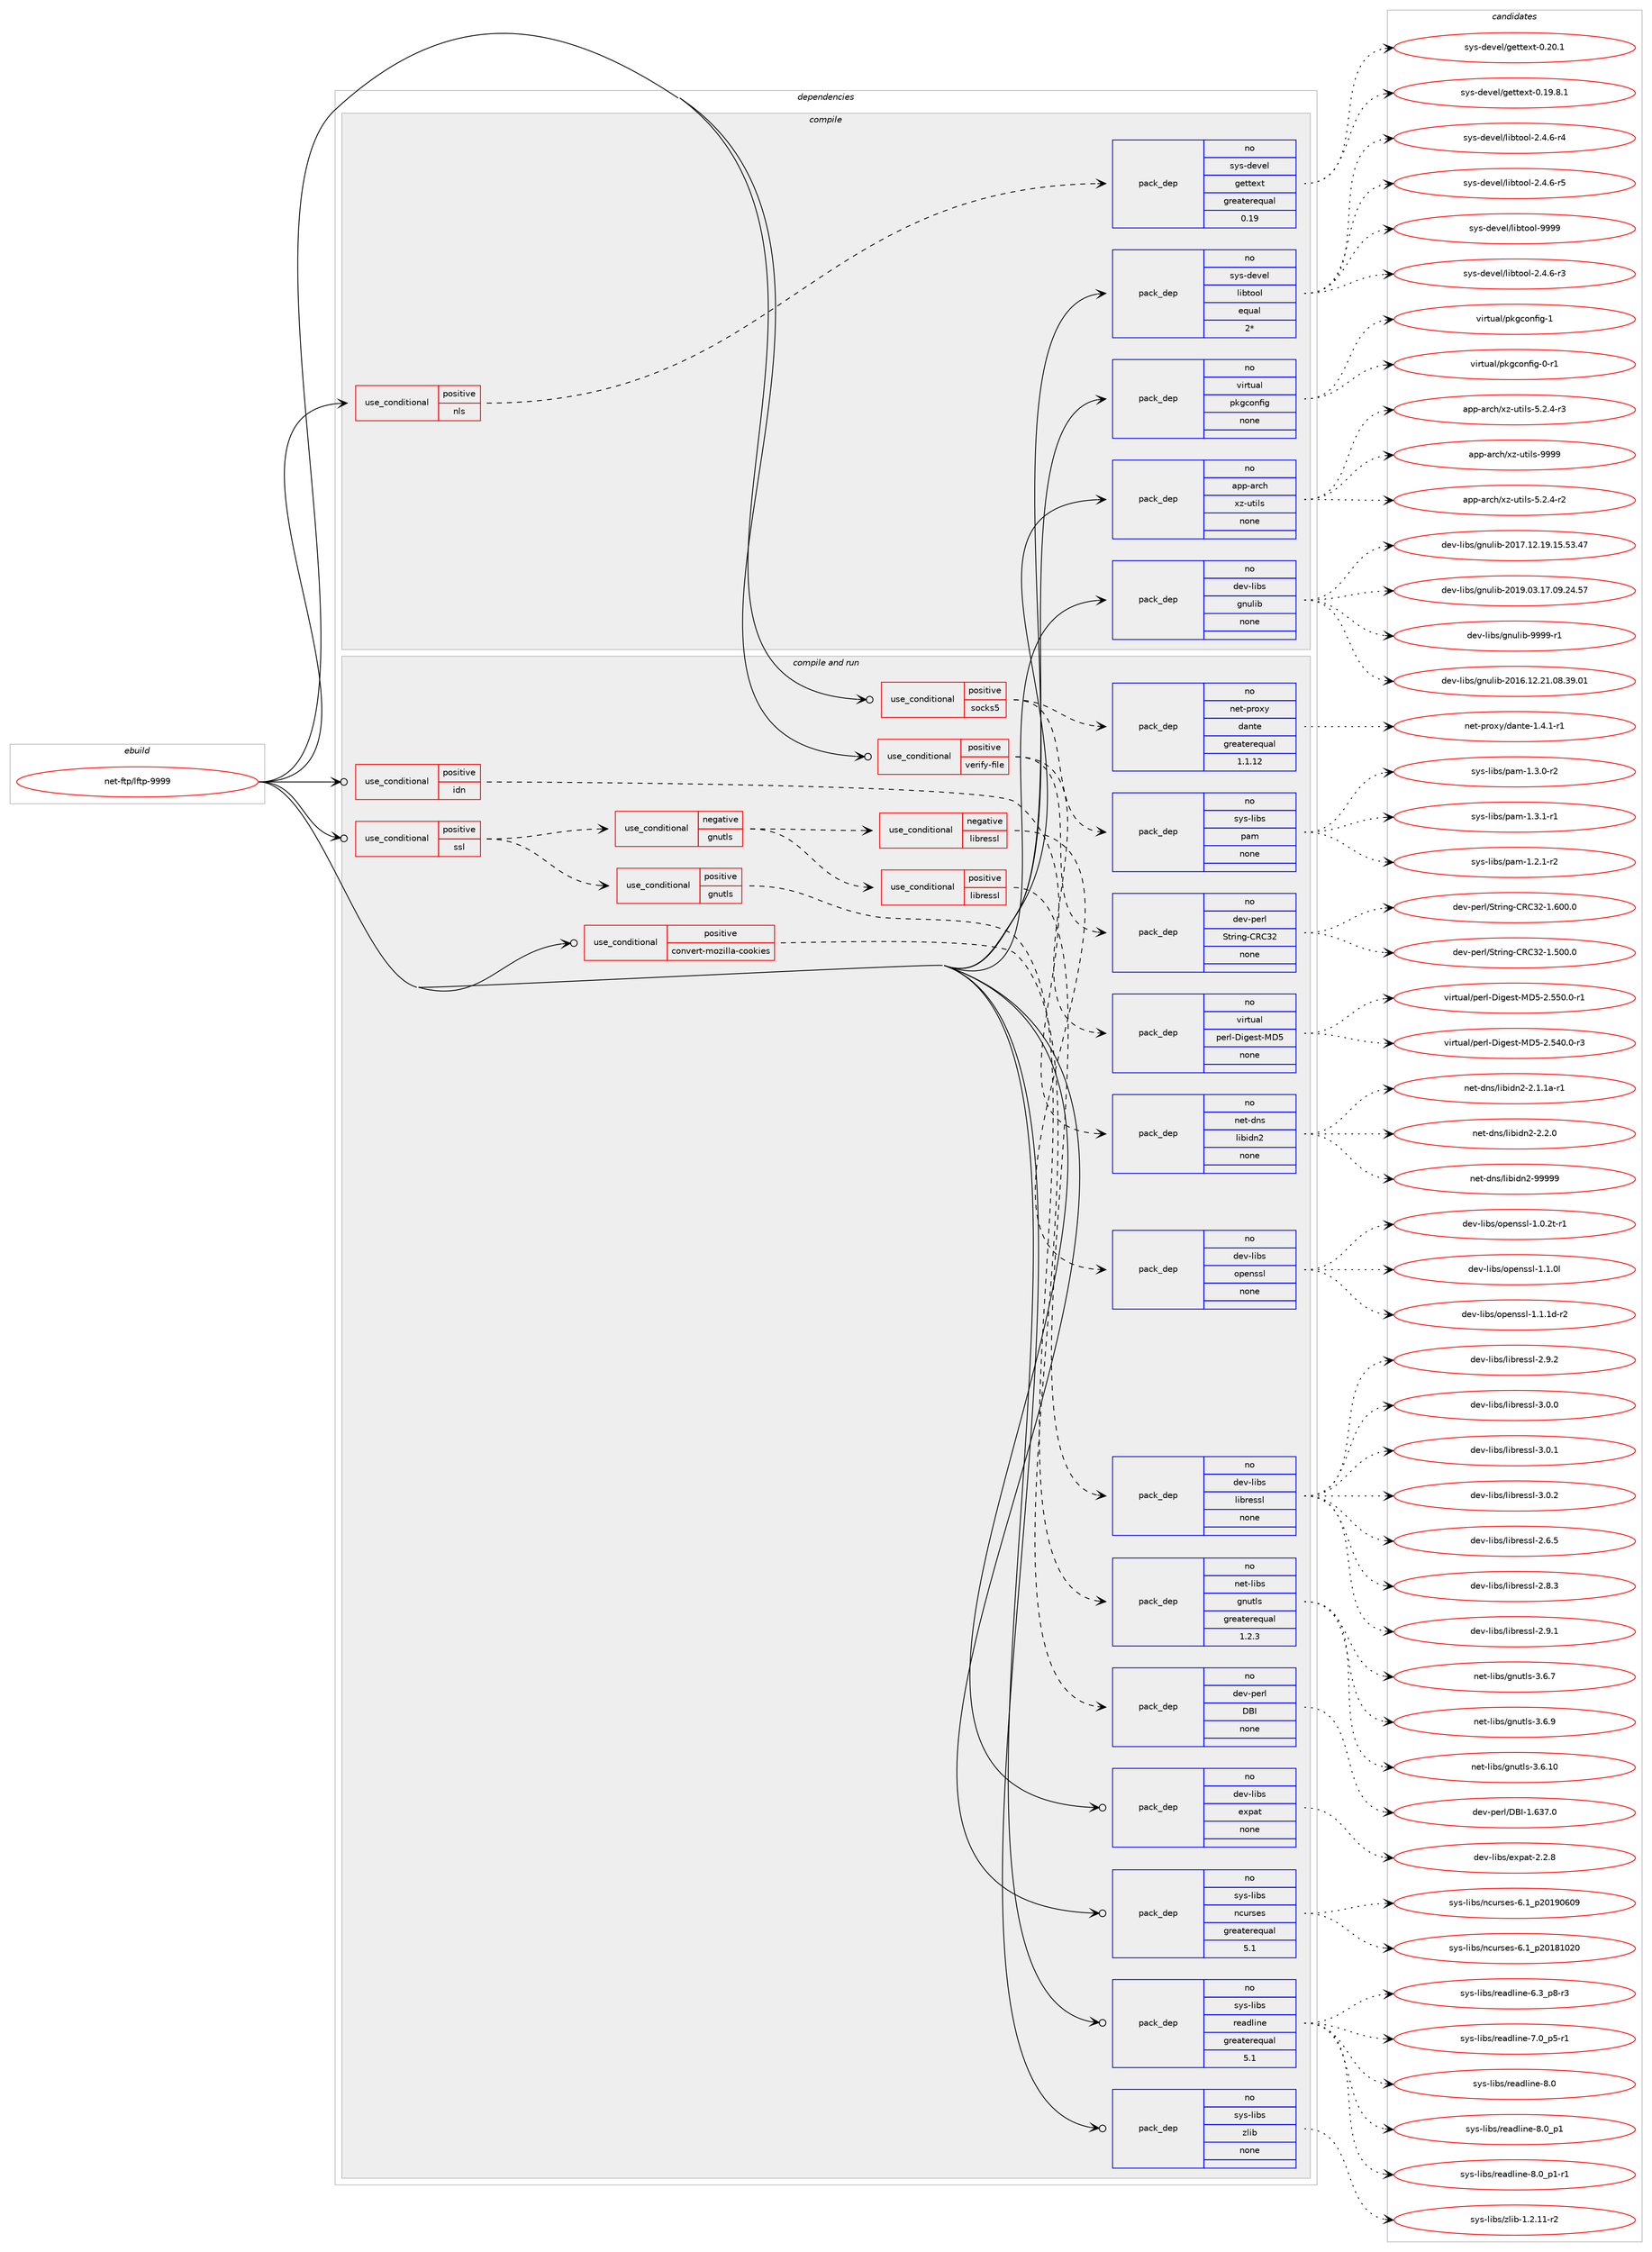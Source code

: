 digraph prolog {

# *************
# Graph options
# *************

newrank=true;
concentrate=true;
compound=true;
graph [rankdir=LR,fontname=Helvetica,fontsize=10,ranksep=1.5];#, ranksep=2.5, nodesep=0.2];
edge  [arrowhead=vee];
node  [fontname=Helvetica,fontsize=10];

# **********
# The ebuild
# **********

subgraph cluster_leftcol {
color=gray;
rank=same;
label=<<i>ebuild</i>>;
id [label="net-ftp/lftp-9999", color=red, width=4, href="../net-ftp/lftp-9999.svg"];
}

# ****************
# The dependencies
# ****************

subgraph cluster_midcol {
color=gray;
label=<<i>dependencies</i>>;
subgraph cluster_compile {
fillcolor="#eeeeee";
style=filled;
label=<<i>compile</i>>;
subgraph cond200089 {
dependency821349 [label=<<TABLE BORDER="0" CELLBORDER="1" CELLSPACING="0" CELLPADDING="4"><TR><TD ROWSPAN="3" CELLPADDING="10">use_conditional</TD></TR><TR><TD>positive</TD></TR><TR><TD>nls</TD></TR></TABLE>>, shape=none, color=red];
subgraph pack606886 {
dependency821350 [label=<<TABLE BORDER="0" CELLBORDER="1" CELLSPACING="0" CELLPADDING="4" WIDTH="220"><TR><TD ROWSPAN="6" CELLPADDING="30">pack_dep</TD></TR><TR><TD WIDTH="110">no</TD></TR><TR><TD>sys-devel</TD></TR><TR><TD>gettext</TD></TR><TR><TD>greaterequal</TD></TR><TR><TD>0.19</TD></TR></TABLE>>, shape=none, color=blue];
}
dependency821349:e -> dependency821350:w [weight=20,style="dashed",arrowhead="vee"];
}
id:e -> dependency821349:w [weight=20,style="solid",arrowhead="vee"];
subgraph pack606887 {
dependency821351 [label=<<TABLE BORDER="0" CELLBORDER="1" CELLSPACING="0" CELLPADDING="4" WIDTH="220"><TR><TD ROWSPAN="6" CELLPADDING="30">pack_dep</TD></TR><TR><TD WIDTH="110">no</TD></TR><TR><TD>app-arch</TD></TR><TR><TD>xz-utils</TD></TR><TR><TD>none</TD></TR><TR><TD></TD></TR></TABLE>>, shape=none, color=blue];
}
id:e -> dependency821351:w [weight=20,style="solid",arrowhead="vee"];
subgraph pack606888 {
dependency821352 [label=<<TABLE BORDER="0" CELLBORDER="1" CELLSPACING="0" CELLPADDING="4" WIDTH="220"><TR><TD ROWSPAN="6" CELLPADDING="30">pack_dep</TD></TR><TR><TD WIDTH="110">no</TD></TR><TR><TD>dev-libs</TD></TR><TR><TD>gnulib</TD></TR><TR><TD>none</TD></TR><TR><TD></TD></TR></TABLE>>, shape=none, color=blue];
}
id:e -> dependency821352:w [weight=20,style="solid",arrowhead="vee"];
subgraph pack606889 {
dependency821353 [label=<<TABLE BORDER="0" CELLBORDER="1" CELLSPACING="0" CELLPADDING="4" WIDTH="220"><TR><TD ROWSPAN="6" CELLPADDING="30">pack_dep</TD></TR><TR><TD WIDTH="110">no</TD></TR><TR><TD>sys-devel</TD></TR><TR><TD>libtool</TD></TR><TR><TD>equal</TD></TR><TR><TD>2*</TD></TR></TABLE>>, shape=none, color=blue];
}
id:e -> dependency821353:w [weight=20,style="solid",arrowhead="vee"];
subgraph pack606890 {
dependency821354 [label=<<TABLE BORDER="0" CELLBORDER="1" CELLSPACING="0" CELLPADDING="4" WIDTH="220"><TR><TD ROWSPAN="6" CELLPADDING="30">pack_dep</TD></TR><TR><TD WIDTH="110">no</TD></TR><TR><TD>virtual</TD></TR><TR><TD>pkgconfig</TD></TR><TR><TD>none</TD></TR><TR><TD></TD></TR></TABLE>>, shape=none, color=blue];
}
id:e -> dependency821354:w [weight=20,style="solid",arrowhead="vee"];
}
subgraph cluster_compileandrun {
fillcolor="#eeeeee";
style=filled;
label=<<i>compile and run</i>>;
subgraph cond200090 {
dependency821355 [label=<<TABLE BORDER="0" CELLBORDER="1" CELLSPACING="0" CELLPADDING="4"><TR><TD ROWSPAN="3" CELLPADDING="10">use_conditional</TD></TR><TR><TD>positive</TD></TR><TR><TD>convert-mozilla-cookies</TD></TR></TABLE>>, shape=none, color=red];
subgraph pack606891 {
dependency821356 [label=<<TABLE BORDER="0" CELLBORDER="1" CELLSPACING="0" CELLPADDING="4" WIDTH="220"><TR><TD ROWSPAN="6" CELLPADDING="30">pack_dep</TD></TR><TR><TD WIDTH="110">no</TD></TR><TR><TD>dev-perl</TD></TR><TR><TD>DBI</TD></TR><TR><TD>none</TD></TR><TR><TD></TD></TR></TABLE>>, shape=none, color=blue];
}
dependency821355:e -> dependency821356:w [weight=20,style="dashed",arrowhead="vee"];
}
id:e -> dependency821355:w [weight=20,style="solid",arrowhead="odotvee"];
subgraph cond200091 {
dependency821357 [label=<<TABLE BORDER="0" CELLBORDER="1" CELLSPACING="0" CELLPADDING="4"><TR><TD ROWSPAN="3" CELLPADDING="10">use_conditional</TD></TR><TR><TD>positive</TD></TR><TR><TD>idn</TD></TR></TABLE>>, shape=none, color=red];
subgraph pack606892 {
dependency821358 [label=<<TABLE BORDER="0" CELLBORDER="1" CELLSPACING="0" CELLPADDING="4" WIDTH="220"><TR><TD ROWSPAN="6" CELLPADDING="30">pack_dep</TD></TR><TR><TD WIDTH="110">no</TD></TR><TR><TD>net-dns</TD></TR><TR><TD>libidn2</TD></TR><TR><TD>none</TD></TR><TR><TD></TD></TR></TABLE>>, shape=none, color=blue];
}
dependency821357:e -> dependency821358:w [weight=20,style="dashed",arrowhead="vee"];
}
id:e -> dependency821357:w [weight=20,style="solid",arrowhead="odotvee"];
subgraph cond200092 {
dependency821359 [label=<<TABLE BORDER="0" CELLBORDER="1" CELLSPACING="0" CELLPADDING="4"><TR><TD ROWSPAN="3" CELLPADDING="10">use_conditional</TD></TR><TR><TD>positive</TD></TR><TR><TD>socks5</TD></TR></TABLE>>, shape=none, color=red];
subgraph pack606893 {
dependency821360 [label=<<TABLE BORDER="0" CELLBORDER="1" CELLSPACING="0" CELLPADDING="4" WIDTH="220"><TR><TD ROWSPAN="6" CELLPADDING="30">pack_dep</TD></TR><TR><TD WIDTH="110">no</TD></TR><TR><TD>net-proxy</TD></TR><TR><TD>dante</TD></TR><TR><TD>greaterequal</TD></TR><TR><TD>1.1.12</TD></TR></TABLE>>, shape=none, color=blue];
}
dependency821359:e -> dependency821360:w [weight=20,style="dashed",arrowhead="vee"];
subgraph pack606894 {
dependency821361 [label=<<TABLE BORDER="0" CELLBORDER="1" CELLSPACING="0" CELLPADDING="4" WIDTH="220"><TR><TD ROWSPAN="6" CELLPADDING="30">pack_dep</TD></TR><TR><TD WIDTH="110">no</TD></TR><TR><TD>sys-libs</TD></TR><TR><TD>pam</TD></TR><TR><TD>none</TD></TR><TR><TD></TD></TR></TABLE>>, shape=none, color=blue];
}
dependency821359:e -> dependency821361:w [weight=20,style="dashed",arrowhead="vee"];
}
id:e -> dependency821359:w [weight=20,style="solid",arrowhead="odotvee"];
subgraph cond200093 {
dependency821362 [label=<<TABLE BORDER="0" CELLBORDER="1" CELLSPACING="0" CELLPADDING="4"><TR><TD ROWSPAN="3" CELLPADDING="10">use_conditional</TD></TR><TR><TD>positive</TD></TR><TR><TD>ssl</TD></TR></TABLE>>, shape=none, color=red];
subgraph cond200094 {
dependency821363 [label=<<TABLE BORDER="0" CELLBORDER="1" CELLSPACING="0" CELLPADDING="4"><TR><TD ROWSPAN="3" CELLPADDING="10">use_conditional</TD></TR><TR><TD>positive</TD></TR><TR><TD>gnutls</TD></TR></TABLE>>, shape=none, color=red];
subgraph pack606895 {
dependency821364 [label=<<TABLE BORDER="0" CELLBORDER="1" CELLSPACING="0" CELLPADDING="4" WIDTH="220"><TR><TD ROWSPAN="6" CELLPADDING="30">pack_dep</TD></TR><TR><TD WIDTH="110">no</TD></TR><TR><TD>net-libs</TD></TR><TR><TD>gnutls</TD></TR><TR><TD>greaterequal</TD></TR><TR><TD>1.2.3</TD></TR></TABLE>>, shape=none, color=blue];
}
dependency821363:e -> dependency821364:w [weight=20,style="dashed",arrowhead="vee"];
}
dependency821362:e -> dependency821363:w [weight=20,style="dashed",arrowhead="vee"];
subgraph cond200095 {
dependency821365 [label=<<TABLE BORDER="0" CELLBORDER="1" CELLSPACING="0" CELLPADDING="4"><TR><TD ROWSPAN="3" CELLPADDING="10">use_conditional</TD></TR><TR><TD>negative</TD></TR><TR><TD>gnutls</TD></TR></TABLE>>, shape=none, color=red];
subgraph cond200096 {
dependency821366 [label=<<TABLE BORDER="0" CELLBORDER="1" CELLSPACING="0" CELLPADDING="4"><TR><TD ROWSPAN="3" CELLPADDING="10">use_conditional</TD></TR><TR><TD>negative</TD></TR><TR><TD>libressl</TD></TR></TABLE>>, shape=none, color=red];
subgraph pack606896 {
dependency821367 [label=<<TABLE BORDER="0" CELLBORDER="1" CELLSPACING="0" CELLPADDING="4" WIDTH="220"><TR><TD ROWSPAN="6" CELLPADDING="30">pack_dep</TD></TR><TR><TD WIDTH="110">no</TD></TR><TR><TD>dev-libs</TD></TR><TR><TD>openssl</TD></TR><TR><TD>none</TD></TR><TR><TD></TD></TR></TABLE>>, shape=none, color=blue];
}
dependency821366:e -> dependency821367:w [weight=20,style="dashed",arrowhead="vee"];
}
dependency821365:e -> dependency821366:w [weight=20,style="dashed",arrowhead="vee"];
subgraph cond200097 {
dependency821368 [label=<<TABLE BORDER="0" CELLBORDER="1" CELLSPACING="0" CELLPADDING="4"><TR><TD ROWSPAN="3" CELLPADDING="10">use_conditional</TD></TR><TR><TD>positive</TD></TR><TR><TD>libressl</TD></TR></TABLE>>, shape=none, color=red];
subgraph pack606897 {
dependency821369 [label=<<TABLE BORDER="0" CELLBORDER="1" CELLSPACING="0" CELLPADDING="4" WIDTH="220"><TR><TD ROWSPAN="6" CELLPADDING="30">pack_dep</TD></TR><TR><TD WIDTH="110">no</TD></TR><TR><TD>dev-libs</TD></TR><TR><TD>libressl</TD></TR><TR><TD>none</TD></TR><TR><TD></TD></TR></TABLE>>, shape=none, color=blue];
}
dependency821368:e -> dependency821369:w [weight=20,style="dashed",arrowhead="vee"];
}
dependency821365:e -> dependency821368:w [weight=20,style="dashed",arrowhead="vee"];
}
dependency821362:e -> dependency821365:w [weight=20,style="dashed",arrowhead="vee"];
}
id:e -> dependency821362:w [weight=20,style="solid",arrowhead="odotvee"];
subgraph cond200098 {
dependency821370 [label=<<TABLE BORDER="0" CELLBORDER="1" CELLSPACING="0" CELLPADDING="4"><TR><TD ROWSPAN="3" CELLPADDING="10">use_conditional</TD></TR><TR><TD>positive</TD></TR><TR><TD>verify-file</TD></TR></TABLE>>, shape=none, color=red];
subgraph pack606898 {
dependency821371 [label=<<TABLE BORDER="0" CELLBORDER="1" CELLSPACING="0" CELLPADDING="4" WIDTH="220"><TR><TD ROWSPAN="6" CELLPADDING="30">pack_dep</TD></TR><TR><TD WIDTH="110">no</TD></TR><TR><TD>dev-perl</TD></TR><TR><TD>String-CRC32</TD></TR><TR><TD>none</TD></TR><TR><TD></TD></TR></TABLE>>, shape=none, color=blue];
}
dependency821370:e -> dependency821371:w [weight=20,style="dashed",arrowhead="vee"];
subgraph pack606899 {
dependency821372 [label=<<TABLE BORDER="0" CELLBORDER="1" CELLSPACING="0" CELLPADDING="4" WIDTH="220"><TR><TD ROWSPAN="6" CELLPADDING="30">pack_dep</TD></TR><TR><TD WIDTH="110">no</TD></TR><TR><TD>virtual</TD></TR><TR><TD>perl-Digest-MD5</TD></TR><TR><TD>none</TD></TR><TR><TD></TD></TR></TABLE>>, shape=none, color=blue];
}
dependency821370:e -> dependency821372:w [weight=20,style="dashed",arrowhead="vee"];
}
id:e -> dependency821370:w [weight=20,style="solid",arrowhead="odotvee"];
subgraph pack606900 {
dependency821373 [label=<<TABLE BORDER="0" CELLBORDER="1" CELLSPACING="0" CELLPADDING="4" WIDTH="220"><TR><TD ROWSPAN="6" CELLPADDING="30">pack_dep</TD></TR><TR><TD WIDTH="110">no</TD></TR><TR><TD>dev-libs</TD></TR><TR><TD>expat</TD></TR><TR><TD>none</TD></TR><TR><TD></TD></TR></TABLE>>, shape=none, color=blue];
}
id:e -> dependency821373:w [weight=20,style="solid",arrowhead="odotvee"];
subgraph pack606901 {
dependency821374 [label=<<TABLE BORDER="0" CELLBORDER="1" CELLSPACING="0" CELLPADDING="4" WIDTH="220"><TR><TD ROWSPAN="6" CELLPADDING="30">pack_dep</TD></TR><TR><TD WIDTH="110">no</TD></TR><TR><TD>sys-libs</TD></TR><TR><TD>ncurses</TD></TR><TR><TD>greaterequal</TD></TR><TR><TD>5.1</TD></TR></TABLE>>, shape=none, color=blue];
}
id:e -> dependency821374:w [weight=20,style="solid",arrowhead="odotvee"];
subgraph pack606902 {
dependency821375 [label=<<TABLE BORDER="0" CELLBORDER="1" CELLSPACING="0" CELLPADDING="4" WIDTH="220"><TR><TD ROWSPAN="6" CELLPADDING="30">pack_dep</TD></TR><TR><TD WIDTH="110">no</TD></TR><TR><TD>sys-libs</TD></TR><TR><TD>readline</TD></TR><TR><TD>greaterequal</TD></TR><TR><TD>5.1</TD></TR></TABLE>>, shape=none, color=blue];
}
id:e -> dependency821375:w [weight=20,style="solid",arrowhead="odotvee"];
subgraph pack606903 {
dependency821376 [label=<<TABLE BORDER="0" CELLBORDER="1" CELLSPACING="0" CELLPADDING="4" WIDTH="220"><TR><TD ROWSPAN="6" CELLPADDING="30">pack_dep</TD></TR><TR><TD WIDTH="110">no</TD></TR><TR><TD>sys-libs</TD></TR><TR><TD>zlib</TD></TR><TR><TD>none</TD></TR><TR><TD></TD></TR></TABLE>>, shape=none, color=blue];
}
id:e -> dependency821376:w [weight=20,style="solid",arrowhead="odotvee"];
}
subgraph cluster_run {
fillcolor="#eeeeee";
style=filled;
label=<<i>run</i>>;
}
}

# **************
# The candidates
# **************

subgraph cluster_choices {
rank=same;
color=gray;
label=<<i>candidates</i>>;

subgraph choice606886 {
color=black;
nodesep=1;
choice1151211154510010111810110847103101116116101120116454846495746564649 [label="sys-devel/gettext-0.19.8.1", color=red, width=4,href="../sys-devel/gettext-0.19.8.1.svg"];
choice115121115451001011181011084710310111611610112011645484650484649 [label="sys-devel/gettext-0.20.1", color=red, width=4,href="../sys-devel/gettext-0.20.1.svg"];
dependency821350:e -> choice1151211154510010111810110847103101116116101120116454846495746564649:w [style=dotted,weight="100"];
dependency821350:e -> choice115121115451001011181011084710310111611610112011645484650484649:w [style=dotted,weight="100"];
}
subgraph choice606887 {
color=black;
nodesep=1;
choice9711211245971149910447120122451171161051081154553465046524511450 [label="app-arch/xz-utils-5.2.4-r2", color=red, width=4,href="../app-arch/xz-utils-5.2.4-r2.svg"];
choice9711211245971149910447120122451171161051081154553465046524511451 [label="app-arch/xz-utils-5.2.4-r3", color=red, width=4,href="../app-arch/xz-utils-5.2.4-r3.svg"];
choice9711211245971149910447120122451171161051081154557575757 [label="app-arch/xz-utils-9999", color=red, width=4,href="../app-arch/xz-utils-9999.svg"];
dependency821351:e -> choice9711211245971149910447120122451171161051081154553465046524511450:w [style=dotted,weight="100"];
dependency821351:e -> choice9711211245971149910447120122451171161051081154553465046524511451:w [style=dotted,weight="100"];
dependency821351:e -> choice9711211245971149910447120122451171161051081154557575757:w [style=dotted,weight="100"];
}
subgraph choice606888 {
color=black;
nodesep=1;
choice100101118451081059811547103110117108105984550484954464950465049464856465157464849 [label="dev-libs/gnulib-2016.12.21.08.39.01", color=red, width=4,href="../dev-libs/gnulib-2016.12.21.08.39.01.svg"];
choice100101118451081059811547103110117108105984550484955464950464957464953465351465255 [label="dev-libs/gnulib-2017.12.19.15.53.47", color=red, width=4,href="../dev-libs/gnulib-2017.12.19.15.53.47.svg"];
choice100101118451081059811547103110117108105984550484957464851464955464857465052465355 [label="dev-libs/gnulib-2019.03.17.09.24.57", color=red, width=4,href="../dev-libs/gnulib-2019.03.17.09.24.57.svg"];
choice1001011184510810598115471031101171081059845575757574511449 [label="dev-libs/gnulib-9999-r1", color=red, width=4,href="../dev-libs/gnulib-9999-r1.svg"];
dependency821352:e -> choice100101118451081059811547103110117108105984550484954464950465049464856465157464849:w [style=dotted,weight="100"];
dependency821352:e -> choice100101118451081059811547103110117108105984550484955464950464957464953465351465255:w [style=dotted,weight="100"];
dependency821352:e -> choice100101118451081059811547103110117108105984550484957464851464955464857465052465355:w [style=dotted,weight="100"];
dependency821352:e -> choice1001011184510810598115471031101171081059845575757574511449:w [style=dotted,weight="100"];
}
subgraph choice606889 {
color=black;
nodesep=1;
choice1151211154510010111810110847108105981161111111084550465246544511451 [label="sys-devel/libtool-2.4.6-r3", color=red, width=4,href="../sys-devel/libtool-2.4.6-r3.svg"];
choice1151211154510010111810110847108105981161111111084550465246544511452 [label="sys-devel/libtool-2.4.6-r4", color=red, width=4,href="../sys-devel/libtool-2.4.6-r4.svg"];
choice1151211154510010111810110847108105981161111111084550465246544511453 [label="sys-devel/libtool-2.4.6-r5", color=red, width=4,href="../sys-devel/libtool-2.4.6-r5.svg"];
choice1151211154510010111810110847108105981161111111084557575757 [label="sys-devel/libtool-9999", color=red, width=4,href="../sys-devel/libtool-9999.svg"];
dependency821353:e -> choice1151211154510010111810110847108105981161111111084550465246544511451:w [style=dotted,weight="100"];
dependency821353:e -> choice1151211154510010111810110847108105981161111111084550465246544511452:w [style=dotted,weight="100"];
dependency821353:e -> choice1151211154510010111810110847108105981161111111084550465246544511453:w [style=dotted,weight="100"];
dependency821353:e -> choice1151211154510010111810110847108105981161111111084557575757:w [style=dotted,weight="100"];
}
subgraph choice606890 {
color=black;
nodesep=1;
choice11810511411611797108471121071039911111010210510345484511449 [label="virtual/pkgconfig-0-r1", color=red, width=4,href="../virtual/pkgconfig-0-r1.svg"];
choice1181051141161179710847112107103991111101021051034549 [label="virtual/pkgconfig-1", color=red, width=4,href="../virtual/pkgconfig-1.svg"];
dependency821354:e -> choice11810511411611797108471121071039911111010210510345484511449:w [style=dotted,weight="100"];
dependency821354:e -> choice1181051141161179710847112107103991111101021051034549:w [style=dotted,weight="100"];
}
subgraph choice606891 {
color=black;
nodesep=1;
choice10010111845112101114108476866734549465451554648 [label="dev-perl/DBI-1.637.0", color=red, width=4,href="../dev-perl/DBI-1.637.0.svg"];
dependency821356:e -> choice10010111845112101114108476866734549465451554648:w [style=dotted,weight="100"];
}
subgraph choice606892 {
color=black;
nodesep=1;
choice11010111645100110115471081059810510011050455046494649974511449 [label="net-dns/libidn2-2.1.1a-r1", color=red, width=4,href="../net-dns/libidn2-2.1.1a-r1.svg"];
choice11010111645100110115471081059810510011050455046504648 [label="net-dns/libidn2-2.2.0", color=red, width=4,href="../net-dns/libidn2-2.2.0.svg"];
choice11010111645100110115471081059810510011050455757575757 [label="net-dns/libidn2-99999", color=red, width=4,href="../net-dns/libidn2-99999.svg"];
dependency821358:e -> choice11010111645100110115471081059810510011050455046494649974511449:w [style=dotted,weight="100"];
dependency821358:e -> choice11010111645100110115471081059810510011050455046504648:w [style=dotted,weight="100"];
dependency821358:e -> choice11010111645100110115471081059810510011050455757575757:w [style=dotted,weight="100"];
}
subgraph choice606893 {
color=black;
nodesep=1;
choice1101011164511211411112012147100971101161014549465246494511449 [label="net-proxy/dante-1.4.1-r1", color=red, width=4,href="../net-proxy/dante-1.4.1-r1.svg"];
dependency821360:e -> choice1101011164511211411112012147100971101161014549465246494511449:w [style=dotted,weight="100"];
}
subgraph choice606894 {
color=black;
nodesep=1;
choice115121115451081059811547112971094549465046494511450 [label="sys-libs/pam-1.2.1-r2", color=red, width=4,href="../sys-libs/pam-1.2.1-r2.svg"];
choice115121115451081059811547112971094549465146484511450 [label="sys-libs/pam-1.3.0-r2", color=red, width=4,href="../sys-libs/pam-1.3.0-r2.svg"];
choice115121115451081059811547112971094549465146494511449 [label="sys-libs/pam-1.3.1-r1", color=red, width=4,href="../sys-libs/pam-1.3.1-r1.svg"];
dependency821361:e -> choice115121115451081059811547112971094549465046494511450:w [style=dotted,weight="100"];
dependency821361:e -> choice115121115451081059811547112971094549465146484511450:w [style=dotted,weight="100"];
dependency821361:e -> choice115121115451081059811547112971094549465146494511449:w [style=dotted,weight="100"];
}
subgraph choice606895 {
color=black;
nodesep=1;
choice11010111645108105981154710311011711610811545514654464948 [label="net-libs/gnutls-3.6.10", color=red, width=4,href="../net-libs/gnutls-3.6.10.svg"];
choice110101116451081059811547103110117116108115455146544655 [label="net-libs/gnutls-3.6.7", color=red, width=4,href="../net-libs/gnutls-3.6.7.svg"];
choice110101116451081059811547103110117116108115455146544657 [label="net-libs/gnutls-3.6.9", color=red, width=4,href="../net-libs/gnutls-3.6.9.svg"];
dependency821364:e -> choice11010111645108105981154710311011711610811545514654464948:w [style=dotted,weight="100"];
dependency821364:e -> choice110101116451081059811547103110117116108115455146544655:w [style=dotted,weight="100"];
dependency821364:e -> choice110101116451081059811547103110117116108115455146544657:w [style=dotted,weight="100"];
}
subgraph choice606896 {
color=black;
nodesep=1;
choice1001011184510810598115471111121011101151151084549464846501164511449 [label="dev-libs/openssl-1.0.2t-r1", color=red, width=4,href="../dev-libs/openssl-1.0.2t-r1.svg"];
choice100101118451081059811547111112101110115115108454946494648108 [label="dev-libs/openssl-1.1.0l", color=red, width=4,href="../dev-libs/openssl-1.1.0l.svg"];
choice1001011184510810598115471111121011101151151084549464946491004511450 [label="dev-libs/openssl-1.1.1d-r2", color=red, width=4,href="../dev-libs/openssl-1.1.1d-r2.svg"];
dependency821367:e -> choice1001011184510810598115471111121011101151151084549464846501164511449:w [style=dotted,weight="100"];
dependency821367:e -> choice100101118451081059811547111112101110115115108454946494648108:w [style=dotted,weight="100"];
dependency821367:e -> choice1001011184510810598115471111121011101151151084549464946491004511450:w [style=dotted,weight="100"];
}
subgraph choice606897 {
color=black;
nodesep=1;
choice10010111845108105981154710810598114101115115108455046544653 [label="dev-libs/libressl-2.6.5", color=red, width=4,href="../dev-libs/libressl-2.6.5.svg"];
choice10010111845108105981154710810598114101115115108455046564651 [label="dev-libs/libressl-2.8.3", color=red, width=4,href="../dev-libs/libressl-2.8.3.svg"];
choice10010111845108105981154710810598114101115115108455046574649 [label="dev-libs/libressl-2.9.1", color=red, width=4,href="../dev-libs/libressl-2.9.1.svg"];
choice10010111845108105981154710810598114101115115108455046574650 [label="dev-libs/libressl-2.9.2", color=red, width=4,href="../dev-libs/libressl-2.9.2.svg"];
choice10010111845108105981154710810598114101115115108455146484648 [label="dev-libs/libressl-3.0.0", color=red, width=4,href="../dev-libs/libressl-3.0.0.svg"];
choice10010111845108105981154710810598114101115115108455146484649 [label="dev-libs/libressl-3.0.1", color=red, width=4,href="../dev-libs/libressl-3.0.1.svg"];
choice10010111845108105981154710810598114101115115108455146484650 [label="dev-libs/libressl-3.0.2", color=red, width=4,href="../dev-libs/libressl-3.0.2.svg"];
dependency821369:e -> choice10010111845108105981154710810598114101115115108455046544653:w [style=dotted,weight="100"];
dependency821369:e -> choice10010111845108105981154710810598114101115115108455046564651:w [style=dotted,weight="100"];
dependency821369:e -> choice10010111845108105981154710810598114101115115108455046574649:w [style=dotted,weight="100"];
dependency821369:e -> choice10010111845108105981154710810598114101115115108455046574650:w [style=dotted,weight="100"];
dependency821369:e -> choice10010111845108105981154710810598114101115115108455146484648:w [style=dotted,weight="100"];
dependency821369:e -> choice10010111845108105981154710810598114101115115108455146484649:w [style=dotted,weight="100"];
dependency821369:e -> choice10010111845108105981154710810598114101115115108455146484650:w [style=dotted,weight="100"];
}
subgraph choice606898 {
color=black;
nodesep=1;
choice1001011184511210111410847831161141051101034567826751504549465348484648 [label="dev-perl/String-CRC32-1.500.0", color=red, width=4,href="../dev-perl/String-CRC32-1.500.0.svg"];
choice1001011184511210111410847831161141051101034567826751504549465448484648 [label="dev-perl/String-CRC32-1.600.0", color=red, width=4,href="../dev-perl/String-CRC32-1.600.0.svg"];
dependency821371:e -> choice1001011184511210111410847831161141051101034567826751504549465348484648:w [style=dotted,weight="100"];
dependency821371:e -> choice1001011184511210111410847831161141051101034567826751504549465448484648:w [style=dotted,weight="100"];
}
subgraph choice606899 {
color=black;
nodesep=1;
choice118105114116117971084711210111410845681051031011151164577685345504653524846484511451 [label="virtual/perl-Digest-MD5-2.540.0-r3", color=red, width=4,href="../virtual/perl-Digest-MD5-2.540.0-r3.svg"];
choice118105114116117971084711210111410845681051031011151164577685345504653534846484511449 [label="virtual/perl-Digest-MD5-2.550.0-r1", color=red, width=4,href="../virtual/perl-Digest-MD5-2.550.0-r1.svg"];
dependency821372:e -> choice118105114116117971084711210111410845681051031011151164577685345504653524846484511451:w [style=dotted,weight="100"];
dependency821372:e -> choice118105114116117971084711210111410845681051031011151164577685345504653534846484511449:w [style=dotted,weight="100"];
}
subgraph choice606900 {
color=black;
nodesep=1;
choice10010111845108105981154710112011297116455046504656 [label="dev-libs/expat-2.2.8", color=red, width=4,href="../dev-libs/expat-2.2.8.svg"];
dependency821373:e -> choice10010111845108105981154710112011297116455046504656:w [style=dotted,weight="100"];
}
subgraph choice606901 {
color=black;
nodesep=1;
choice1151211154510810598115471109911711411510111545544649951125048495649485048 [label="sys-libs/ncurses-6.1_p20181020", color=red, width=4,href="../sys-libs/ncurses-6.1_p20181020.svg"];
choice1151211154510810598115471109911711411510111545544649951125048495748544857 [label="sys-libs/ncurses-6.1_p20190609", color=red, width=4,href="../sys-libs/ncurses-6.1_p20190609.svg"];
dependency821374:e -> choice1151211154510810598115471109911711411510111545544649951125048495649485048:w [style=dotted,weight="100"];
dependency821374:e -> choice1151211154510810598115471109911711411510111545544649951125048495748544857:w [style=dotted,weight="100"];
}
subgraph choice606902 {
color=black;
nodesep=1;
choice115121115451081059811547114101971001081051101014554465195112564511451 [label="sys-libs/readline-6.3_p8-r3", color=red, width=4,href="../sys-libs/readline-6.3_p8-r3.svg"];
choice115121115451081059811547114101971001081051101014555464895112534511449 [label="sys-libs/readline-7.0_p5-r1", color=red, width=4,href="../sys-libs/readline-7.0_p5-r1.svg"];
choice1151211154510810598115471141019710010810511010145564648 [label="sys-libs/readline-8.0", color=red, width=4,href="../sys-libs/readline-8.0.svg"];
choice11512111545108105981154711410197100108105110101455646489511249 [label="sys-libs/readline-8.0_p1", color=red, width=4,href="../sys-libs/readline-8.0_p1.svg"];
choice115121115451081059811547114101971001081051101014556464895112494511449 [label="sys-libs/readline-8.0_p1-r1", color=red, width=4,href="../sys-libs/readline-8.0_p1-r1.svg"];
dependency821375:e -> choice115121115451081059811547114101971001081051101014554465195112564511451:w [style=dotted,weight="100"];
dependency821375:e -> choice115121115451081059811547114101971001081051101014555464895112534511449:w [style=dotted,weight="100"];
dependency821375:e -> choice1151211154510810598115471141019710010810511010145564648:w [style=dotted,weight="100"];
dependency821375:e -> choice11512111545108105981154711410197100108105110101455646489511249:w [style=dotted,weight="100"];
dependency821375:e -> choice115121115451081059811547114101971001081051101014556464895112494511449:w [style=dotted,weight="100"];
}
subgraph choice606903 {
color=black;
nodesep=1;
choice11512111545108105981154712210810598454946504649494511450 [label="sys-libs/zlib-1.2.11-r2", color=red, width=4,href="../sys-libs/zlib-1.2.11-r2.svg"];
dependency821376:e -> choice11512111545108105981154712210810598454946504649494511450:w [style=dotted,weight="100"];
}
}

}

